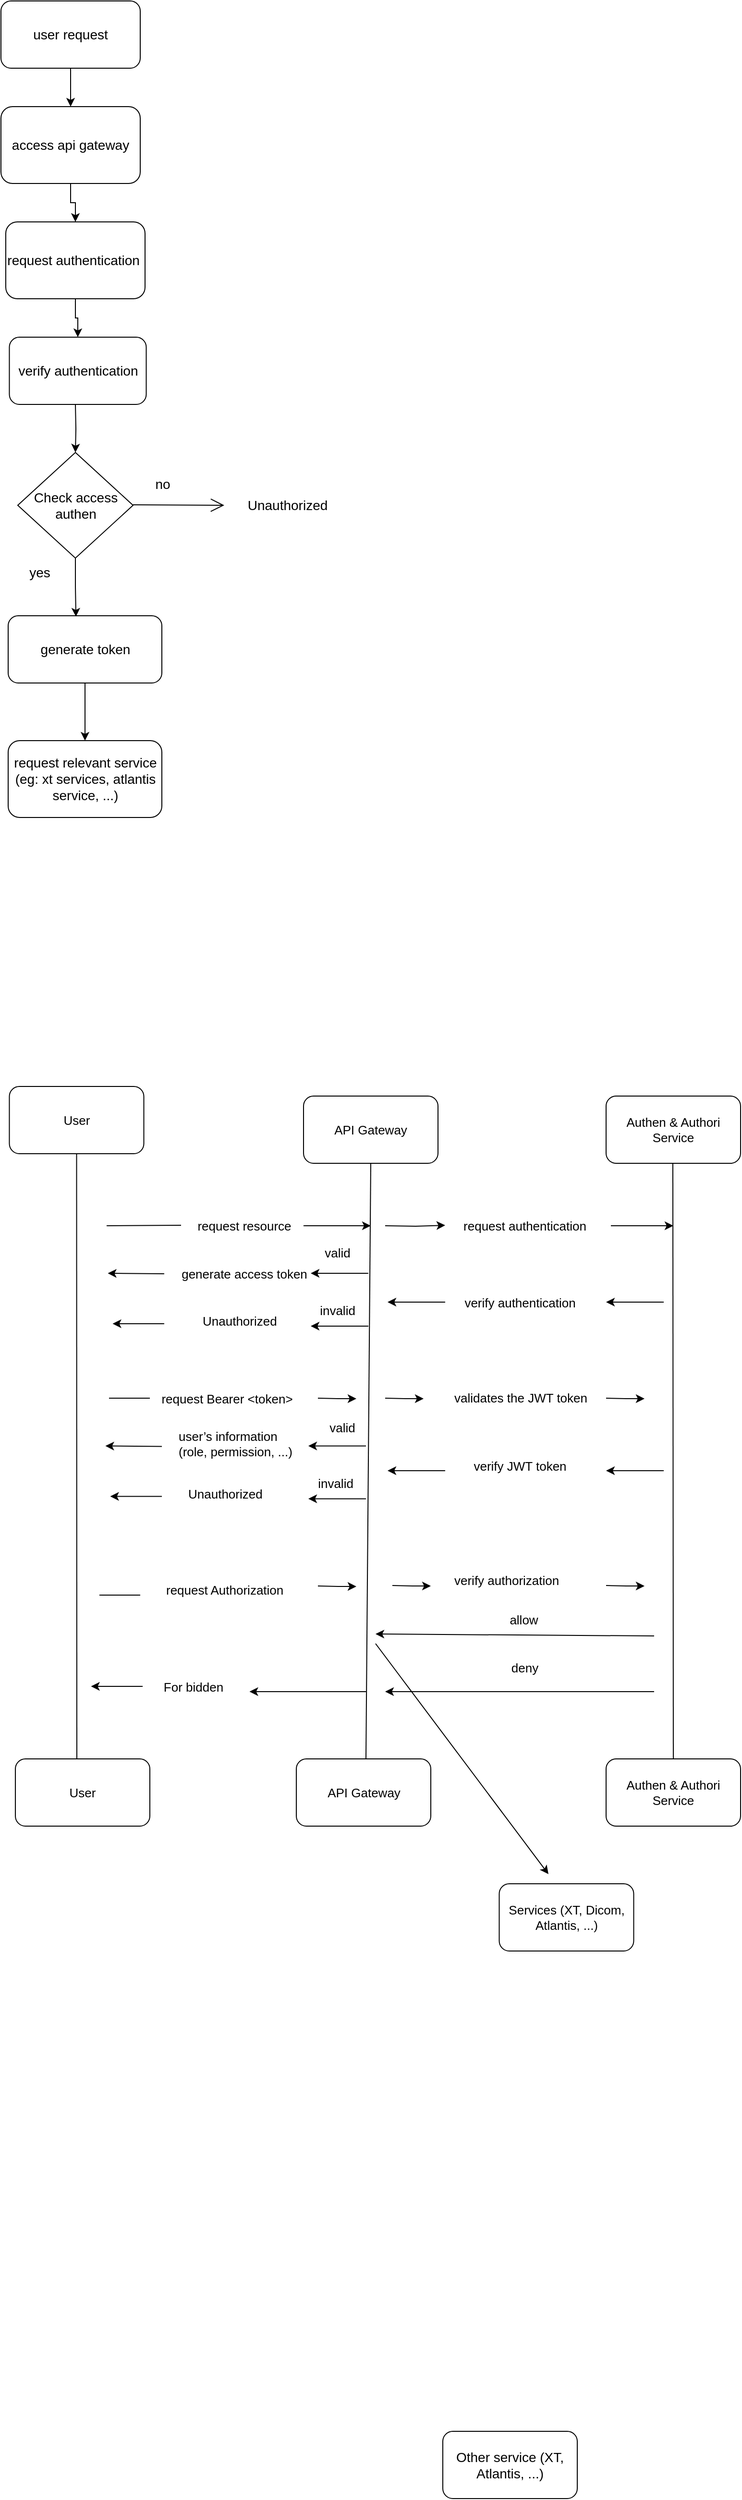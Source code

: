<mxfile version="24.8.6">
  <diagram name="Page-1" id="XskubEJi0R3WrxgRnHOm">
    <mxGraphModel dx="2020" dy="1042" grid="1" gridSize="10" guides="1" tooltips="1" connect="1" arrows="1" fold="1" page="1" pageScale="1" pageWidth="850" pageHeight="1100" math="0" shadow="0">
      <root>
        <mxCell id="0" />
        <mxCell id="1" parent="0" />
        <mxCell id="0LMOfcOHEF7ToOQz5EPv-5" style="edgeStyle=orthogonalEdgeStyle;rounded=0;orthogonalLoop=1;jettySize=auto;html=1;exitX=0.5;exitY=1;exitDx=0;exitDy=0;fontSize=14;" edge="1" parent="1" source="0LMOfcOHEF7ToOQz5EPv-1" target="0LMOfcOHEF7ToOQz5EPv-4">
          <mxGeometry relative="1" as="geometry" />
        </mxCell>
        <mxCell id="0LMOfcOHEF7ToOQz5EPv-1" value="user request" style="rounded=1;whiteSpace=wrap;html=1;fontSize=14;" vertex="1" parent="1">
          <mxGeometry x="20" y="20" width="145" height="70" as="geometry" />
        </mxCell>
        <mxCell id="0LMOfcOHEF7ToOQz5EPv-38" style="edgeStyle=orthogonalEdgeStyle;rounded=0;orthogonalLoop=1;jettySize=auto;html=1;entryX=0.5;entryY=0;entryDx=0;entryDy=0;" edge="1" parent="1" source="0LMOfcOHEF7ToOQz5EPv-2" target="0LMOfcOHEF7ToOQz5EPv-23">
          <mxGeometry relative="1" as="geometry" />
        </mxCell>
        <mxCell id="0LMOfcOHEF7ToOQz5EPv-2" value="request authentication&amp;nbsp;" style="rounded=1;whiteSpace=wrap;html=1;fontSize=14;" vertex="1" parent="1">
          <mxGeometry x="25" y="250" width="145" height="80" as="geometry" />
        </mxCell>
        <mxCell id="0LMOfcOHEF7ToOQz5EPv-6" style="edgeStyle=orthogonalEdgeStyle;rounded=0;orthogonalLoop=1;jettySize=auto;html=1;fontSize=14;" edge="1" parent="1" source="0LMOfcOHEF7ToOQz5EPv-4" target="0LMOfcOHEF7ToOQz5EPv-2">
          <mxGeometry relative="1" as="geometry" />
        </mxCell>
        <mxCell id="0LMOfcOHEF7ToOQz5EPv-4" value="access api gateway" style="rounded=1;whiteSpace=wrap;html=1;fontSize=14;" vertex="1" parent="1">
          <mxGeometry x="20" y="130" width="145" height="80" as="geometry" />
        </mxCell>
        <mxCell id="0LMOfcOHEF7ToOQz5EPv-7" value="Check access authen" style="rhombus;whiteSpace=wrap;html=1;fontSize=14;" vertex="1" parent="1">
          <mxGeometry x="37.5" y="490" width="120" height="110" as="geometry" />
        </mxCell>
        <mxCell id="0LMOfcOHEF7ToOQz5EPv-8" value="" style="endArrow=open;endFill=1;endSize=12;html=1;rounded=0;fontSize=14;" edge="1" parent="1">
          <mxGeometry width="160" relative="1" as="geometry">
            <mxPoint x="157.5" y="544.5" as="sourcePoint" />
            <mxPoint x="252.5" y="545" as="targetPoint" />
          </mxGeometry>
        </mxCell>
        <mxCell id="0LMOfcOHEF7ToOQz5EPv-10" style="edgeStyle=orthogonalEdgeStyle;rounded=0;orthogonalLoop=1;jettySize=auto;html=1;entryX=0.5;entryY=0;entryDx=0;entryDy=0;fontSize=14;" edge="1" parent="1" target="0LMOfcOHEF7ToOQz5EPv-7">
          <mxGeometry relative="1" as="geometry">
            <mxPoint x="97.5" y="440" as="sourcePoint" />
            <mxPoint x="97.5" y="480" as="targetPoint" />
          </mxGeometry>
        </mxCell>
        <mxCell id="0LMOfcOHEF7ToOQz5EPv-11" value="no" style="text;html=1;align=center;verticalAlign=middle;resizable=0;points=[];autosize=1;strokeColor=none;fillColor=none;fontSize=14;" vertex="1" parent="1">
          <mxGeometry x="167.5" y="508" width="40" height="30" as="geometry" />
        </mxCell>
        <mxCell id="0LMOfcOHEF7ToOQz5EPv-12" value="yes" style="text;html=1;align=center;verticalAlign=middle;resizable=0;points=[];autosize=1;strokeColor=none;fillColor=none;fontSize=14;" vertex="1" parent="1">
          <mxGeometry x="35" y="600" width="50" height="30" as="geometry" />
        </mxCell>
        <mxCell id="0LMOfcOHEF7ToOQz5EPv-42" style="edgeStyle=orthogonalEdgeStyle;rounded=0;orthogonalLoop=1;jettySize=auto;html=1;" edge="1" parent="1" source="0LMOfcOHEF7ToOQz5EPv-13" target="0LMOfcOHEF7ToOQz5EPv-39">
          <mxGeometry relative="1" as="geometry" />
        </mxCell>
        <mxCell id="0LMOfcOHEF7ToOQz5EPv-13" value="generate token" style="rounded=1;whiteSpace=wrap;html=1;fontSize=14;" vertex="1" parent="1">
          <mxGeometry x="27.5" y="660" width="160" height="70" as="geometry" />
        </mxCell>
        <mxCell id="0LMOfcOHEF7ToOQz5EPv-14" value="&lt;p style=&quot;line-height: 120%; font-size: 14px;&quot;&gt;Unauthorized&lt;/p&gt;" style="text;html=1;align=center;verticalAlign=middle;resizable=0;points=[];autosize=1;strokeColor=none;fillColor=none;fontSize=14;" vertex="1" parent="1">
          <mxGeometry x="262.5" y="515" width="110" height="60" as="geometry" />
        </mxCell>
        <mxCell id="0LMOfcOHEF7ToOQz5EPv-15" value="User" style="rounded=1;whiteSpace=wrap;html=1;fontSize=13;" vertex="1" parent="1">
          <mxGeometry x="35" y="1850" width="140" height="70" as="geometry" />
        </mxCell>
        <mxCell id="0LMOfcOHEF7ToOQz5EPv-16" value="User" style="rounded=1;whiteSpace=wrap;html=1;fontSize=13;" vertex="1" parent="1">
          <mxGeometry x="28.75" y="1150" width="140" height="70" as="geometry" />
        </mxCell>
        <mxCell id="0LMOfcOHEF7ToOQz5EPv-17" value="API Gateway" style="rounded=1;whiteSpace=wrap;html=1;fontSize=13;" vertex="1" parent="1">
          <mxGeometry x="335" y="1160" width="140" height="70" as="geometry" />
        </mxCell>
        <mxCell id="0LMOfcOHEF7ToOQz5EPv-18" value="API Gateway" style="rounded=1;whiteSpace=wrap;html=1;fontSize=13;" vertex="1" parent="1">
          <mxGeometry x="327.5" y="1850" width="140" height="70" as="geometry" />
        </mxCell>
        <mxCell id="0LMOfcOHEF7ToOQz5EPv-20" value="" style="endArrow=none;html=1;rounded=0;entryX=0.5;entryY=1;entryDx=0;entryDy=0;fontSize=13;" edge="1" parent="1" target="0LMOfcOHEF7ToOQz5EPv-17">
          <mxGeometry width="50" height="50" relative="1" as="geometry">
            <mxPoint x="400" y="1850" as="sourcePoint" />
            <mxPoint x="178" y="930" as="targetPoint" />
          </mxGeometry>
        </mxCell>
        <mxCell id="0LMOfcOHEF7ToOQz5EPv-28" style="edgeStyle=orthogonalEdgeStyle;rounded=0;orthogonalLoop=1;jettySize=auto;html=1;fontSize=13;" edge="1" parent="1">
          <mxGeometry relative="1" as="geometry">
            <mxPoint x="405" y="1295" as="targetPoint" />
            <mxPoint x="335" y="1295" as="sourcePoint" />
          </mxGeometry>
        </mxCell>
        <mxCell id="0LMOfcOHEF7ToOQz5EPv-22" value="request resource" style="text;html=1;align=center;verticalAlign=middle;resizable=0;points=[];autosize=1;strokeColor=none;fillColor=none;fontSize=13;" vertex="1" parent="1">
          <mxGeometry x="212.5" y="1280" width="120" height="30" as="geometry" />
        </mxCell>
        <mxCell id="0LMOfcOHEF7ToOQz5EPv-23" value="verify authentication" style="rounded=1;whiteSpace=wrap;html=1;fontSize=14;" vertex="1" parent="1">
          <mxGeometry x="28.75" y="370" width="142.5" height="70" as="geometry" />
        </mxCell>
        <mxCell id="0LMOfcOHEF7ToOQz5EPv-29" style="edgeStyle=orthogonalEdgeStyle;rounded=0;orthogonalLoop=1;jettySize=auto;html=1;fontSize=13;" edge="1" parent="1">
          <mxGeometry relative="1" as="geometry">
            <mxPoint x="720" y="1295" as="targetPoint" />
            <mxPoint x="655" y="1295" as="sourcePoint" />
          </mxGeometry>
        </mxCell>
        <mxCell id="0LMOfcOHEF7ToOQz5EPv-24" value="request authentication" style="text;html=1;align=center;verticalAlign=middle;resizable=0;points=[];autosize=1;strokeColor=none;fillColor=none;fontSize=13;" vertex="1" parent="1">
          <mxGeometry x="490" y="1280" width="150" height="30" as="geometry" />
        </mxCell>
        <mxCell id="0LMOfcOHEF7ToOQz5EPv-25" value="Authen &amp;amp; Authori Service" style="rounded=1;whiteSpace=wrap;html=1;fontSize=13;" vertex="1" parent="1">
          <mxGeometry x="650" y="1160" width="140" height="70" as="geometry" />
        </mxCell>
        <mxCell id="0LMOfcOHEF7ToOQz5EPv-26" value="Authen &amp;amp; Authori Service" style="rounded=1;whiteSpace=wrap;html=1;fontSize=13;" vertex="1" parent="1">
          <mxGeometry x="650" y="1850" width="140" height="70" as="geometry" />
        </mxCell>
        <mxCell id="0LMOfcOHEF7ToOQz5EPv-27" value="" style="endArrow=none;html=1;rounded=0;entryX=0.5;entryY=1;entryDx=0;entryDy=0;fontSize=13;exitX=0.5;exitY=0;exitDx=0;exitDy=0;" edge="1" parent="1" source="0LMOfcOHEF7ToOQz5EPv-26">
          <mxGeometry width="50" height="50" relative="1" as="geometry">
            <mxPoint x="720" y="1840" as="sourcePoint" />
            <mxPoint x="719.5" y="1230" as="targetPoint" />
          </mxGeometry>
        </mxCell>
        <mxCell id="0LMOfcOHEF7ToOQz5EPv-30" value="" style="endArrow=none;html=1;rounded=0;fontSize=13;" edge="1" parent="1">
          <mxGeometry width="50" height="50" relative="1" as="geometry">
            <mxPoint x="130" y="1295" as="sourcePoint" />
            <mxPoint x="207.5" y="1294.5" as="targetPoint" />
          </mxGeometry>
        </mxCell>
        <mxCell id="0LMOfcOHEF7ToOQz5EPv-32" value="verify authentication" style="text;html=1;align=center;verticalAlign=middle;resizable=0;points=[];autosize=1;strokeColor=none;fillColor=none;fontSize=13;" vertex="1" parent="1">
          <mxGeometry x="490" y="1360" width="140" height="30" as="geometry" />
        </mxCell>
        <mxCell id="0LMOfcOHEF7ToOQz5EPv-34" value="" style="endArrow=classic;html=1;rounded=0;fontSize=13;" edge="1" parent="1">
          <mxGeometry width="50" height="50" relative="1" as="geometry">
            <mxPoint x="710" y="1374.5" as="sourcePoint" />
            <mxPoint x="650" y="1374.5" as="targetPoint" />
          </mxGeometry>
        </mxCell>
        <mxCell id="0LMOfcOHEF7ToOQz5EPv-35" value="" style="endArrow=classic;html=1;rounded=0;fontSize=13;" edge="1" parent="1">
          <mxGeometry width="50" height="50" relative="1" as="geometry">
            <mxPoint x="482.5" y="1374.5" as="sourcePoint" />
            <mxPoint x="422.5" y="1374.5" as="targetPoint" />
          </mxGeometry>
        </mxCell>
        <mxCell id="0LMOfcOHEF7ToOQz5EPv-36" value="Other service (XT, Atlantis, ...)" style="rounded=1;whiteSpace=wrap;html=1;fontSize=14;" vertex="1" parent="1">
          <mxGeometry x="480" y="2550" width="140" height="70" as="geometry" />
        </mxCell>
        <mxCell id="0LMOfcOHEF7ToOQz5EPv-39" value="request relevant service (eg: xt services, atlantis service, ...)" style="rounded=1;whiteSpace=wrap;html=1;fontSize=14;" vertex="1" parent="1">
          <mxGeometry x="27.5" y="790" width="160" height="80" as="geometry" />
        </mxCell>
        <mxCell id="0LMOfcOHEF7ToOQz5EPv-41" style="edgeStyle=orthogonalEdgeStyle;rounded=0;orthogonalLoop=1;jettySize=auto;html=1;entryX=0.441;entryY=0.013;entryDx=0;entryDy=0;entryPerimeter=0;" edge="1" parent="1" source="0LMOfcOHEF7ToOQz5EPv-7" target="0LMOfcOHEF7ToOQz5EPv-13">
          <mxGeometry relative="1" as="geometry" />
        </mxCell>
        <mxCell id="0LMOfcOHEF7ToOQz5EPv-43" value="generate access token" style="text;html=1;align=center;verticalAlign=middle;resizable=0;points=[];autosize=1;strokeColor=none;fillColor=none;fontSize=13;" vertex="1" parent="1">
          <mxGeometry x="197.5" y="1330" width="150" height="30" as="geometry" />
        </mxCell>
        <mxCell id="0LMOfcOHEF7ToOQz5EPv-45" value="" style="endArrow=classic;html=1;rounded=0;fontSize=13;" edge="1" parent="1">
          <mxGeometry width="50" height="50" relative="1" as="geometry">
            <mxPoint x="190" y="1345" as="sourcePoint" />
            <mxPoint x="131.25" y="1344.5" as="targetPoint" />
          </mxGeometry>
        </mxCell>
        <mxCell id="0LMOfcOHEF7ToOQz5EPv-46" value="Unauthorized" style="text;whiteSpace=wrap;html=1;fontSize=13;" vertex="1" parent="1">
          <mxGeometry x="227.5" y="1380" width="100" height="40" as="geometry" />
        </mxCell>
        <mxCell id="0LMOfcOHEF7ToOQz5EPv-48" value="" style="endArrow=none;html=1;rounded=0;entryX=0.5;entryY=1;entryDx=0;entryDy=0;fontSize=13;" edge="1" parent="1" target="0LMOfcOHEF7ToOQz5EPv-16">
          <mxGeometry width="50" height="50" relative="1" as="geometry">
            <mxPoint x="99" y="1850" as="sourcePoint" />
            <mxPoint x="468.75" y="1310" as="targetPoint" />
          </mxGeometry>
        </mxCell>
        <mxCell id="0LMOfcOHEF7ToOQz5EPv-49" value="" style="endArrow=classic;html=1;rounded=0;fontSize=13;" edge="1" parent="1">
          <mxGeometry width="50" height="50" relative="1" as="geometry">
            <mxPoint x="402.5" y="1344.5" as="sourcePoint" />
            <mxPoint x="342.5" y="1344.5" as="targetPoint" />
          </mxGeometry>
        </mxCell>
        <mxCell id="0LMOfcOHEF7ToOQz5EPv-50" value="valid" style="text;html=1;align=center;verticalAlign=middle;resizable=0;points=[];autosize=1;strokeColor=none;fillColor=none;fontSize=13;" vertex="1" parent="1">
          <mxGeometry x="345" y="1308" width="50" height="30" as="geometry" />
        </mxCell>
        <mxCell id="0LMOfcOHEF7ToOQz5EPv-51" value="" style="endArrow=classic;html=1;rounded=0;fontSize=13;" edge="1" parent="1">
          <mxGeometry width="50" height="50" relative="1" as="geometry">
            <mxPoint x="402.5" y="1399.5" as="sourcePoint" />
            <mxPoint x="342.5" y="1399.5" as="targetPoint" />
          </mxGeometry>
        </mxCell>
        <mxCell id="0LMOfcOHEF7ToOQz5EPv-52" value="invalid" style="text;html=1;align=center;verticalAlign=middle;resizable=0;points=[];autosize=1;strokeColor=none;fillColor=none;fontSize=13;" vertex="1" parent="1">
          <mxGeometry x="340" y="1368" width="60" height="30" as="geometry" />
        </mxCell>
        <mxCell id="0LMOfcOHEF7ToOQz5EPv-53" value="" style="endArrow=classic;html=1;rounded=0;fontSize=13;" edge="1" parent="1">
          <mxGeometry width="50" height="50" relative="1" as="geometry">
            <mxPoint x="190" y="1397" as="sourcePoint" />
            <mxPoint x="136.25" y="1397" as="targetPoint" />
          </mxGeometry>
        </mxCell>
        <mxCell id="0LMOfcOHEF7ToOQz5EPv-54" value="&lt;font style=&quot;font-size: 13px;&quot;&gt;request Bearer &amp;lt;token&amp;gt;&lt;/font&gt;" style="text;html=1;align=center;verticalAlign=middle;resizable=0;points=[];autosize=1;strokeColor=none;fillColor=none;fontSize=13;" vertex="1" parent="1">
          <mxGeometry x="175" y="1460" width="160" height="30" as="geometry" />
        </mxCell>
        <mxCell id="0LMOfcOHEF7ToOQz5EPv-56" style="edgeStyle=orthogonalEdgeStyle;rounded=0;orthogonalLoop=1;jettySize=auto;html=1;fontSize=13;" edge="1" parent="1">
          <mxGeometry relative="1" as="geometry">
            <mxPoint x="390" y="1475" as="targetPoint" />
            <mxPoint x="350" y="1474.5" as="sourcePoint" />
          </mxGeometry>
        </mxCell>
        <mxCell id="0LMOfcOHEF7ToOQz5EPv-57" value="" style="endArrow=none;html=1;rounded=0;fontSize=13;" edge="1" parent="1">
          <mxGeometry width="50" height="50" relative="1" as="geometry">
            <mxPoint x="132.5" y="1474.5" as="sourcePoint" />
            <mxPoint x="175" y="1474.5" as="targetPoint" />
          </mxGeometry>
        </mxCell>
        <mxCell id="0LMOfcOHEF7ToOQz5EPv-58" value="validates the JWT token" style="text;whiteSpace=wrap;html=1;fontSize=13;" vertex="1" parent="1">
          <mxGeometry x="490" y="1460" width="160" height="40" as="geometry" />
        </mxCell>
        <mxCell id="0LMOfcOHEF7ToOQz5EPv-59" style="edgeStyle=orthogonalEdgeStyle;rounded=0;orthogonalLoop=1;jettySize=auto;html=1;fontSize=13;" edge="1" parent="1">
          <mxGeometry relative="1" as="geometry">
            <mxPoint x="482.5" y="1294.5" as="targetPoint" />
            <mxPoint x="420" y="1295" as="sourcePoint" />
          </mxGeometry>
        </mxCell>
        <mxCell id="0LMOfcOHEF7ToOQz5EPv-60" style="edgeStyle=orthogonalEdgeStyle;rounded=0;orthogonalLoop=1;jettySize=auto;html=1;fontSize=13;" edge="1" parent="1">
          <mxGeometry relative="1" as="geometry">
            <mxPoint x="460" y="1475" as="targetPoint" />
            <mxPoint x="420" y="1474.5" as="sourcePoint" />
          </mxGeometry>
        </mxCell>
        <mxCell id="0LMOfcOHEF7ToOQz5EPv-61" style="edgeStyle=orthogonalEdgeStyle;rounded=0;orthogonalLoop=1;jettySize=auto;html=1;fontSize=13;" edge="1" parent="1">
          <mxGeometry relative="1" as="geometry">
            <mxPoint x="690" y="1475" as="targetPoint" />
            <mxPoint x="650" y="1474.5" as="sourcePoint" />
          </mxGeometry>
        </mxCell>
        <mxCell id="0LMOfcOHEF7ToOQz5EPv-62" value="verify JWT token" style="text;html=1;align=center;verticalAlign=middle;resizable=0;points=[];autosize=1;strokeColor=none;fillColor=none;fontSize=13;" vertex="1" parent="1">
          <mxGeometry x="500" y="1530" width="120" height="30" as="geometry" />
        </mxCell>
        <mxCell id="0LMOfcOHEF7ToOQz5EPv-63" value="" style="endArrow=classic;html=1;rounded=0;fontSize=13;" edge="1" parent="1">
          <mxGeometry width="50" height="50" relative="1" as="geometry">
            <mxPoint x="710" y="1550" as="sourcePoint" />
            <mxPoint x="650" y="1550" as="targetPoint" />
          </mxGeometry>
        </mxCell>
        <mxCell id="0LMOfcOHEF7ToOQz5EPv-64" value="" style="endArrow=classic;html=1;rounded=0;fontSize=13;" edge="1" parent="1">
          <mxGeometry width="50" height="50" relative="1" as="geometry">
            <mxPoint x="482.5" y="1550" as="sourcePoint" />
            <mxPoint x="422.5" y="1550" as="targetPoint" />
          </mxGeometry>
        </mxCell>
        <mxCell id="0LMOfcOHEF7ToOQz5EPv-66" value="" style="endArrow=classic;html=1;rounded=0;fontSize=13;" edge="1" parent="1">
          <mxGeometry width="50" height="50" relative="1" as="geometry">
            <mxPoint x="187.5" y="1524.75" as="sourcePoint" />
            <mxPoint x="128.75" y="1524.25" as="targetPoint" />
          </mxGeometry>
        </mxCell>
        <mxCell id="0LMOfcOHEF7ToOQz5EPv-67" value="" style="endArrow=classic;html=1;rounded=0;fontSize=13;" edge="1" parent="1">
          <mxGeometry width="50" height="50" relative="1" as="geometry">
            <mxPoint x="400" y="1524.25" as="sourcePoint" />
            <mxPoint x="340" y="1524.25" as="targetPoint" />
          </mxGeometry>
        </mxCell>
        <mxCell id="0LMOfcOHEF7ToOQz5EPv-68" value="" style="endArrow=classic;html=1;rounded=0;fontSize=13;" edge="1" parent="1">
          <mxGeometry width="50" height="50" relative="1" as="geometry">
            <mxPoint x="400" y="1579.25" as="sourcePoint" />
            <mxPoint x="340" y="1579.25" as="targetPoint" />
          </mxGeometry>
        </mxCell>
        <mxCell id="0LMOfcOHEF7ToOQz5EPv-69" value="invalid" style="text;html=1;align=center;verticalAlign=middle;resizable=0;points=[];autosize=1;strokeColor=none;fillColor=none;fontSize=13;" vertex="1" parent="1">
          <mxGeometry x="337.5" y="1547.75" width="60" height="30" as="geometry" />
        </mxCell>
        <mxCell id="0LMOfcOHEF7ToOQz5EPv-70" value="" style="endArrow=classic;html=1;rounded=0;fontSize=13;" edge="1" parent="1">
          <mxGeometry width="50" height="50" relative="1" as="geometry">
            <mxPoint x="187.5" y="1576.75" as="sourcePoint" />
            <mxPoint x="133.75" y="1576.75" as="targetPoint" />
          </mxGeometry>
        </mxCell>
        <mxCell id="0LMOfcOHEF7ToOQz5EPv-71" value="valid" style="text;html=1;align=center;verticalAlign=middle;resizable=0;points=[];autosize=1;strokeColor=none;fillColor=none;fontSize=13;" vertex="1" parent="1">
          <mxGeometry x="350" y="1490" width="50" height="30" as="geometry" />
        </mxCell>
        <mxCell id="0LMOfcOHEF7ToOQz5EPv-72" value="user’s information (role, permission, ...)" style="text;whiteSpace=wrap;html=1;fontSize=13;" vertex="1" parent="1">
          <mxGeometry x="202.5" y="1500" width="130" height="40" as="geometry" />
        </mxCell>
        <mxCell id="0LMOfcOHEF7ToOQz5EPv-73" value="Unauthorized" style="text;whiteSpace=wrap;html=1;fontSize=13;" vertex="1" parent="1">
          <mxGeometry x="212.5" y="1560" width="100" height="40" as="geometry" />
        </mxCell>
        <mxCell id="0LMOfcOHEF7ToOQz5EPv-74" value="request Authorization&amp;nbsp;" style="text;whiteSpace=wrap;html=1;fontSize=13;" vertex="1" parent="1">
          <mxGeometry x="190" y="1660" width="150" height="40" as="geometry" />
        </mxCell>
        <mxCell id="0LMOfcOHEF7ToOQz5EPv-75" value="" style="endArrow=none;html=1;rounded=0;fontSize=13;" edge="1" parent="1">
          <mxGeometry width="50" height="50" relative="1" as="geometry">
            <mxPoint x="122.5" y="1679.5" as="sourcePoint" />
            <mxPoint x="165" y="1679.5" as="targetPoint" />
          </mxGeometry>
        </mxCell>
        <mxCell id="0LMOfcOHEF7ToOQz5EPv-76" style="edgeStyle=orthogonalEdgeStyle;rounded=0;orthogonalLoop=1;jettySize=auto;html=1;fontSize=13;" edge="1" parent="1">
          <mxGeometry relative="1" as="geometry">
            <mxPoint x="390" y="1670.5" as="targetPoint" />
            <mxPoint x="350" y="1670" as="sourcePoint" />
          </mxGeometry>
        </mxCell>
        <mxCell id="0LMOfcOHEF7ToOQz5EPv-77" value="verify authorization" style="text;whiteSpace=wrap;html=1;fontSize=13;" vertex="1" parent="1">
          <mxGeometry x="490" y="1650" width="160" height="40" as="geometry" />
        </mxCell>
        <mxCell id="0LMOfcOHEF7ToOQz5EPv-78" style="edgeStyle=orthogonalEdgeStyle;rounded=0;orthogonalLoop=1;jettySize=auto;html=1;fontSize=13;" edge="1" parent="1">
          <mxGeometry relative="1" as="geometry">
            <mxPoint x="467.5" y="1670" as="targetPoint" />
            <mxPoint x="427.5" y="1669.5" as="sourcePoint" />
          </mxGeometry>
        </mxCell>
        <mxCell id="0LMOfcOHEF7ToOQz5EPv-79" style="edgeStyle=orthogonalEdgeStyle;rounded=0;orthogonalLoop=1;jettySize=auto;html=1;fontSize=13;" edge="1" parent="1">
          <mxGeometry relative="1" as="geometry">
            <mxPoint x="690" y="1670" as="targetPoint" />
            <mxPoint x="650" y="1669.5" as="sourcePoint" />
          </mxGeometry>
        </mxCell>
        <mxCell id="0LMOfcOHEF7ToOQz5EPv-83" value="" style="endArrow=classic;html=1;rounded=0;fontSize=13;" edge="1" parent="1">
          <mxGeometry width="50" height="50" relative="1" as="geometry">
            <mxPoint x="700" y="1722" as="sourcePoint" />
            <mxPoint x="410" y="1720" as="targetPoint" />
          </mxGeometry>
        </mxCell>
        <mxCell id="0LMOfcOHEF7ToOQz5EPv-85" value="deny" style="text;html=1;align=center;verticalAlign=middle;resizable=0;points=[];autosize=1;strokeColor=none;fillColor=none;fontSize=13;" vertex="1" parent="1">
          <mxGeometry x="540" y="1740" width="50" height="30" as="geometry" />
        </mxCell>
        <mxCell id="0LMOfcOHEF7ToOQz5EPv-86" value="allow" style="text;html=1;align=center;verticalAlign=middle;resizable=0;points=[];autosize=1;strokeColor=none;fillColor=none;fontSize=13;" vertex="1" parent="1">
          <mxGeometry x="538.75" y="1690" width="50" height="30" as="geometry" />
        </mxCell>
        <mxCell id="0LMOfcOHEF7ToOQz5EPv-87" value="" style="endArrow=classic;html=1;rounded=0;fontSize=13;" edge="1" parent="1">
          <mxGeometry width="50" height="50" relative="1" as="geometry">
            <mxPoint x="700" y="1780" as="sourcePoint" />
            <mxPoint x="420" y="1780" as="targetPoint" />
          </mxGeometry>
        </mxCell>
        <mxCell id="0LMOfcOHEF7ToOQz5EPv-89" value="Services (XT, Dicom, Atlantis, ...)" style="rounded=1;whiteSpace=wrap;html=1;fontSize=13;" vertex="1" parent="1">
          <mxGeometry x="538.75" y="1980" width="140" height="70" as="geometry" />
        </mxCell>
        <mxCell id="0LMOfcOHEF7ToOQz5EPv-90" value="" style="endArrow=classic;html=1;rounded=0;fontSize=13;" edge="1" parent="1">
          <mxGeometry width="50" height="50" relative="1" as="geometry">
            <mxPoint x="400" y="1780" as="sourcePoint" />
            <mxPoint x="278.75" y="1780" as="targetPoint" />
          </mxGeometry>
        </mxCell>
        <mxCell id="0LMOfcOHEF7ToOQz5EPv-91" value="For bidden" style="text;html=1;align=center;verticalAlign=middle;resizable=0;points=[];autosize=1;strokeColor=none;fillColor=none;fontSize=13;" vertex="1" parent="1">
          <mxGeometry x="175" y="1760" width="90" height="30" as="geometry" />
        </mxCell>
        <mxCell id="0LMOfcOHEF7ToOQz5EPv-92" value="" style="endArrow=classic;html=1;rounded=0;" edge="1" parent="1">
          <mxGeometry width="50" height="50" relative="1" as="geometry">
            <mxPoint x="410" y="1730" as="sourcePoint" />
            <mxPoint x="590" y="1970" as="targetPoint" />
          </mxGeometry>
        </mxCell>
        <mxCell id="0LMOfcOHEF7ToOQz5EPv-93" value="" style="endArrow=classic;html=1;rounded=0;fontSize=13;" edge="1" parent="1">
          <mxGeometry width="50" height="50" relative="1" as="geometry">
            <mxPoint x="167.5" y="1774.5" as="sourcePoint" />
            <mxPoint x="113.75" y="1774.5" as="targetPoint" />
          </mxGeometry>
        </mxCell>
      </root>
    </mxGraphModel>
  </diagram>
</mxfile>
